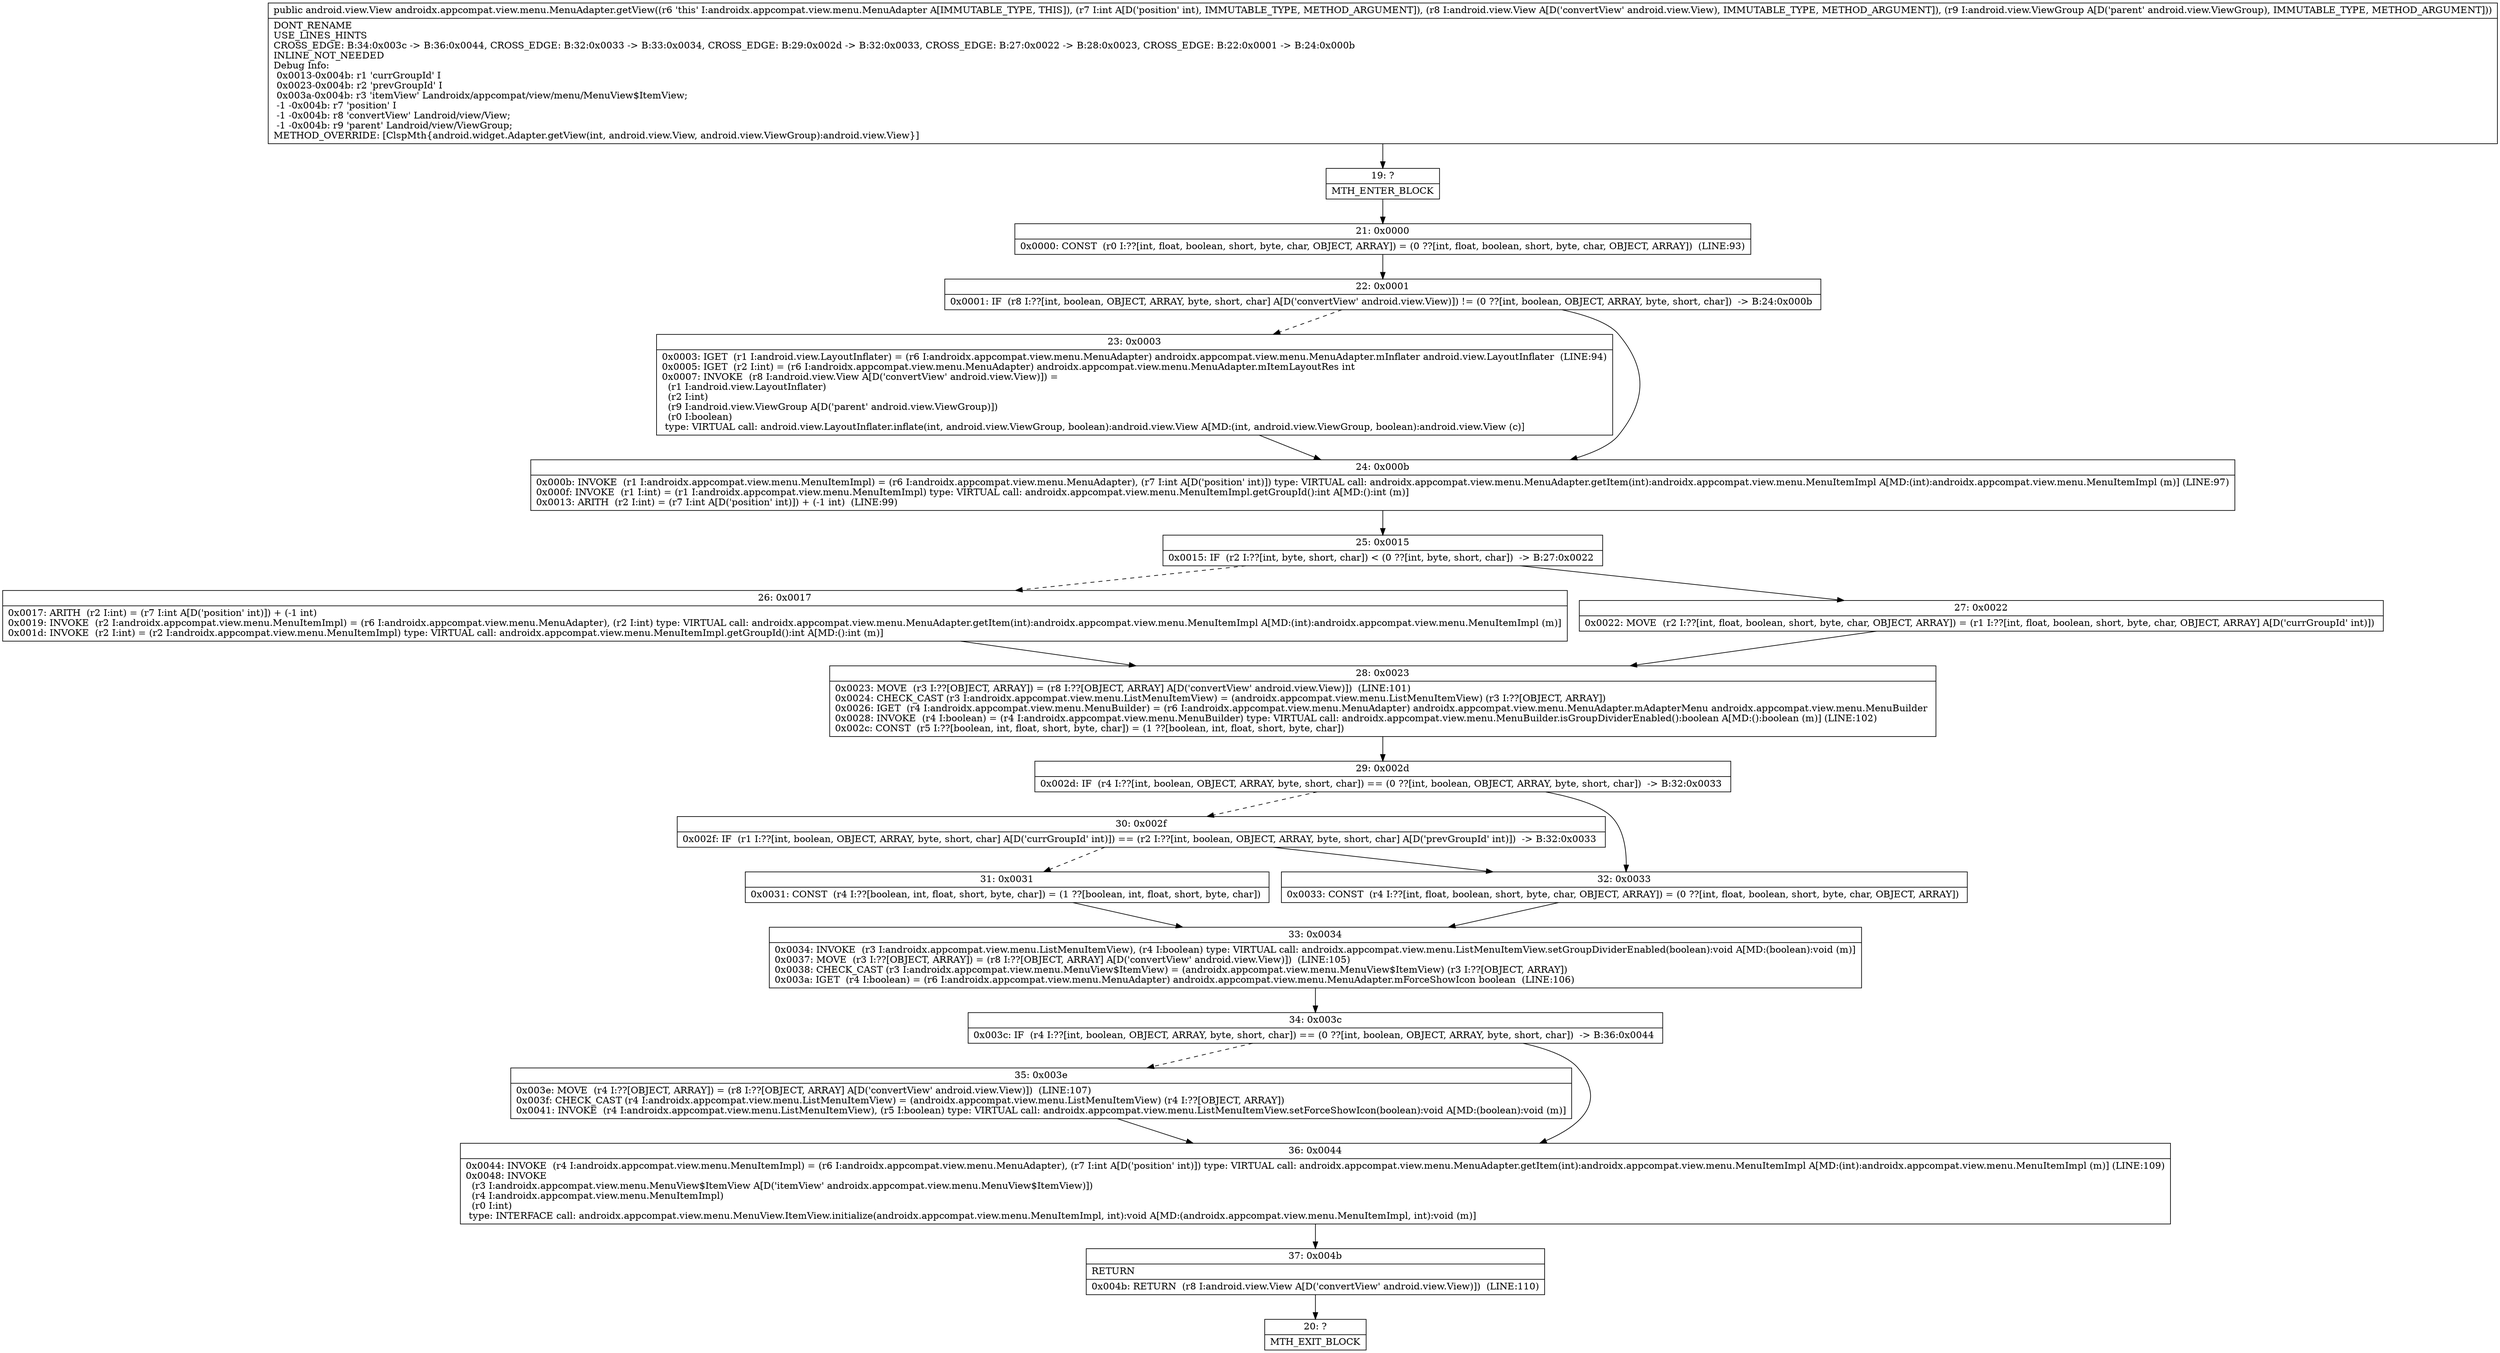 digraph "CFG forandroidx.appcompat.view.menu.MenuAdapter.getView(ILandroid\/view\/View;Landroid\/view\/ViewGroup;)Landroid\/view\/View;" {
Node_19 [shape=record,label="{19\:\ ?|MTH_ENTER_BLOCK\l}"];
Node_21 [shape=record,label="{21\:\ 0x0000|0x0000: CONST  (r0 I:??[int, float, boolean, short, byte, char, OBJECT, ARRAY]) = (0 ??[int, float, boolean, short, byte, char, OBJECT, ARRAY])  (LINE:93)\l}"];
Node_22 [shape=record,label="{22\:\ 0x0001|0x0001: IF  (r8 I:??[int, boolean, OBJECT, ARRAY, byte, short, char] A[D('convertView' android.view.View)]) != (0 ??[int, boolean, OBJECT, ARRAY, byte, short, char])  \-\> B:24:0x000b \l}"];
Node_23 [shape=record,label="{23\:\ 0x0003|0x0003: IGET  (r1 I:android.view.LayoutInflater) = (r6 I:androidx.appcompat.view.menu.MenuAdapter) androidx.appcompat.view.menu.MenuAdapter.mInflater android.view.LayoutInflater  (LINE:94)\l0x0005: IGET  (r2 I:int) = (r6 I:androidx.appcompat.view.menu.MenuAdapter) androidx.appcompat.view.menu.MenuAdapter.mItemLayoutRes int \l0x0007: INVOKE  (r8 I:android.view.View A[D('convertView' android.view.View)]) = \l  (r1 I:android.view.LayoutInflater)\l  (r2 I:int)\l  (r9 I:android.view.ViewGroup A[D('parent' android.view.ViewGroup)])\l  (r0 I:boolean)\l type: VIRTUAL call: android.view.LayoutInflater.inflate(int, android.view.ViewGroup, boolean):android.view.View A[MD:(int, android.view.ViewGroup, boolean):android.view.View (c)]\l}"];
Node_24 [shape=record,label="{24\:\ 0x000b|0x000b: INVOKE  (r1 I:androidx.appcompat.view.menu.MenuItemImpl) = (r6 I:androidx.appcompat.view.menu.MenuAdapter), (r7 I:int A[D('position' int)]) type: VIRTUAL call: androidx.appcompat.view.menu.MenuAdapter.getItem(int):androidx.appcompat.view.menu.MenuItemImpl A[MD:(int):androidx.appcompat.view.menu.MenuItemImpl (m)] (LINE:97)\l0x000f: INVOKE  (r1 I:int) = (r1 I:androidx.appcompat.view.menu.MenuItemImpl) type: VIRTUAL call: androidx.appcompat.view.menu.MenuItemImpl.getGroupId():int A[MD:():int (m)]\l0x0013: ARITH  (r2 I:int) = (r7 I:int A[D('position' int)]) + (\-1 int)  (LINE:99)\l}"];
Node_25 [shape=record,label="{25\:\ 0x0015|0x0015: IF  (r2 I:??[int, byte, short, char]) \< (0 ??[int, byte, short, char])  \-\> B:27:0x0022 \l}"];
Node_26 [shape=record,label="{26\:\ 0x0017|0x0017: ARITH  (r2 I:int) = (r7 I:int A[D('position' int)]) + (\-1 int) \l0x0019: INVOKE  (r2 I:androidx.appcompat.view.menu.MenuItemImpl) = (r6 I:androidx.appcompat.view.menu.MenuAdapter), (r2 I:int) type: VIRTUAL call: androidx.appcompat.view.menu.MenuAdapter.getItem(int):androidx.appcompat.view.menu.MenuItemImpl A[MD:(int):androidx.appcompat.view.menu.MenuItemImpl (m)]\l0x001d: INVOKE  (r2 I:int) = (r2 I:androidx.appcompat.view.menu.MenuItemImpl) type: VIRTUAL call: androidx.appcompat.view.menu.MenuItemImpl.getGroupId():int A[MD:():int (m)]\l}"];
Node_28 [shape=record,label="{28\:\ 0x0023|0x0023: MOVE  (r3 I:??[OBJECT, ARRAY]) = (r8 I:??[OBJECT, ARRAY] A[D('convertView' android.view.View)])  (LINE:101)\l0x0024: CHECK_CAST (r3 I:androidx.appcompat.view.menu.ListMenuItemView) = (androidx.appcompat.view.menu.ListMenuItemView) (r3 I:??[OBJECT, ARRAY]) \l0x0026: IGET  (r4 I:androidx.appcompat.view.menu.MenuBuilder) = (r6 I:androidx.appcompat.view.menu.MenuAdapter) androidx.appcompat.view.menu.MenuAdapter.mAdapterMenu androidx.appcompat.view.menu.MenuBuilder \l0x0028: INVOKE  (r4 I:boolean) = (r4 I:androidx.appcompat.view.menu.MenuBuilder) type: VIRTUAL call: androidx.appcompat.view.menu.MenuBuilder.isGroupDividerEnabled():boolean A[MD:():boolean (m)] (LINE:102)\l0x002c: CONST  (r5 I:??[boolean, int, float, short, byte, char]) = (1 ??[boolean, int, float, short, byte, char]) \l}"];
Node_29 [shape=record,label="{29\:\ 0x002d|0x002d: IF  (r4 I:??[int, boolean, OBJECT, ARRAY, byte, short, char]) == (0 ??[int, boolean, OBJECT, ARRAY, byte, short, char])  \-\> B:32:0x0033 \l}"];
Node_30 [shape=record,label="{30\:\ 0x002f|0x002f: IF  (r1 I:??[int, boolean, OBJECT, ARRAY, byte, short, char] A[D('currGroupId' int)]) == (r2 I:??[int, boolean, OBJECT, ARRAY, byte, short, char] A[D('prevGroupId' int)])  \-\> B:32:0x0033 \l}"];
Node_31 [shape=record,label="{31\:\ 0x0031|0x0031: CONST  (r4 I:??[boolean, int, float, short, byte, char]) = (1 ??[boolean, int, float, short, byte, char]) \l}"];
Node_33 [shape=record,label="{33\:\ 0x0034|0x0034: INVOKE  (r3 I:androidx.appcompat.view.menu.ListMenuItemView), (r4 I:boolean) type: VIRTUAL call: androidx.appcompat.view.menu.ListMenuItemView.setGroupDividerEnabled(boolean):void A[MD:(boolean):void (m)]\l0x0037: MOVE  (r3 I:??[OBJECT, ARRAY]) = (r8 I:??[OBJECT, ARRAY] A[D('convertView' android.view.View)])  (LINE:105)\l0x0038: CHECK_CAST (r3 I:androidx.appcompat.view.menu.MenuView$ItemView) = (androidx.appcompat.view.menu.MenuView$ItemView) (r3 I:??[OBJECT, ARRAY]) \l0x003a: IGET  (r4 I:boolean) = (r6 I:androidx.appcompat.view.menu.MenuAdapter) androidx.appcompat.view.menu.MenuAdapter.mForceShowIcon boolean  (LINE:106)\l}"];
Node_34 [shape=record,label="{34\:\ 0x003c|0x003c: IF  (r4 I:??[int, boolean, OBJECT, ARRAY, byte, short, char]) == (0 ??[int, boolean, OBJECT, ARRAY, byte, short, char])  \-\> B:36:0x0044 \l}"];
Node_35 [shape=record,label="{35\:\ 0x003e|0x003e: MOVE  (r4 I:??[OBJECT, ARRAY]) = (r8 I:??[OBJECT, ARRAY] A[D('convertView' android.view.View)])  (LINE:107)\l0x003f: CHECK_CAST (r4 I:androidx.appcompat.view.menu.ListMenuItemView) = (androidx.appcompat.view.menu.ListMenuItemView) (r4 I:??[OBJECT, ARRAY]) \l0x0041: INVOKE  (r4 I:androidx.appcompat.view.menu.ListMenuItemView), (r5 I:boolean) type: VIRTUAL call: androidx.appcompat.view.menu.ListMenuItemView.setForceShowIcon(boolean):void A[MD:(boolean):void (m)]\l}"];
Node_36 [shape=record,label="{36\:\ 0x0044|0x0044: INVOKE  (r4 I:androidx.appcompat.view.menu.MenuItemImpl) = (r6 I:androidx.appcompat.view.menu.MenuAdapter), (r7 I:int A[D('position' int)]) type: VIRTUAL call: androidx.appcompat.view.menu.MenuAdapter.getItem(int):androidx.appcompat.view.menu.MenuItemImpl A[MD:(int):androidx.appcompat.view.menu.MenuItemImpl (m)] (LINE:109)\l0x0048: INVOKE  \l  (r3 I:androidx.appcompat.view.menu.MenuView$ItemView A[D('itemView' androidx.appcompat.view.menu.MenuView$ItemView)])\l  (r4 I:androidx.appcompat.view.menu.MenuItemImpl)\l  (r0 I:int)\l type: INTERFACE call: androidx.appcompat.view.menu.MenuView.ItemView.initialize(androidx.appcompat.view.menu.MenuItemImpl, int):void A[MD:(androidx.appcompat.view.menu.MenuItemImpl, int):void (m)]\l}"];
Node_37 [shape=record,label="{37\:\ 0x004b|RETURN\l|0x004b: RETURN  (r8 I:android.view.View A[D('convertView' android.view.View)])  (LINE:110)\l}"];
Node_20 [shape=record,label="{20\:\ ?|MTH_EXIT_BLOCK\l}"];
Node_32 [shape=record,label="{32\:\ 0x0033|0x0033: CONST  (r4 I:??[int, float, boolean, short, byte, char, OBJECT, ARRAY]) = (0 ??[int, float, boolean, short, byte, char, OBJECT, ARRAY]) \l}"];
Node_27 [shape=record,label="{27\:\ 0x0022|0x0022: MOVE  (r2 I:??[int, float, boolean, short, byte, char, OBJECT, ARRAY]) = (r1 I:??[int, float, boolean, short, byte, char, OBJECT, ARRAY] A[D('currGroupId' int)]) \l}"];
MethodNode[shape=record,label="{public android.view.View androidx.appcompat.view.menu.MenuAdapter.getView((r6 'this' I:androidx.appcompat.view.menu.MenuAdapter A[IMMUTABLE_TYPE, THIS]), (r7 I:int A[D('position' int), IMMUTABLE_TYPE, METHOD_ARGUMENT]), (r8 I:android.view.View A[D('convertView' android.view.View), IMMUTABLE_TYPE, METHOD_ARGUMENT]), (r9 I:android.view.ViewGroup A[D('parent' android.view.ViewGroup), IMMUTABLE_TYPE, METHOD_ARGUMENT]))  | DONT_RENAME\lUSE_LINES_HINTS\lCROSS_EDGE: B:34:0x003c \-\> B:36:0x0044, CROSS_EDGE: B:32:0x0033 \-\> B:33:0x0034, CROSS_EDGE: B:29:0x002d \-\> B:32:0x0033, CROSS_EDGE: B:27:0x0022 \-\> B:28:0x0023, CROSS_EDGE: B:22:0x0001 \-\> B:24:0x000b\lINLINE_NOT_NEEDED\lDebug Info:\l  0x0013\-0x004b: r1 'currGroupId' I\l  0x0023\-0x004b: r2 'prevGroupId' I\l  0x003a\-0x004b: r3 'itemView' Landroidx\/appcompat\/view\/menu\/MenuView$ItemView;\l  \-1 \-0x004b: r7 'position' I\l  \-1 \-0x004b: r8 'convertView' Landroid\/view\/View;\l  \-1 \-0x004b: r9 'parent' Landroid\/view\/ViewGroup;\lMETHOD_OVERRIDE: [ClspMth\{android.widget.Adapter.getView(int, android.view.View, android.view.ViewGroup):android.view.View\}]\l}"];
MethodNode -> Node_19;Node_19 -> Node_21;
Node_21 -> Node_22;
Node_22 -> Node_23[style=dashed];
Node_22 -> Node_24;
Node_23 -> Node_24;
Node_24 -> Node_25;
Node_25 -> Node_26[style=dashed];
Node_25 -> Node_27;
Node_26 -> Node_28;
Node_28 -> Node_29;
Node_29 -> Node_30[style=dashed];
Node_29 -> Node_32;
Node_30 -> Node_31[style=dashed];
Node_30 -> Node_32;
Node_31 -> Node_33;
Node_33 -> Node_34;
Node_34 -> Node_35[style=dashed];
Node_34 -> Node_36;
Node_35 -> Node_36;
Node_36 -> Node_37;
Node_37 -> Node_20;
Node_32 -> Node_33;
Node_27 -> Node_28;
}

